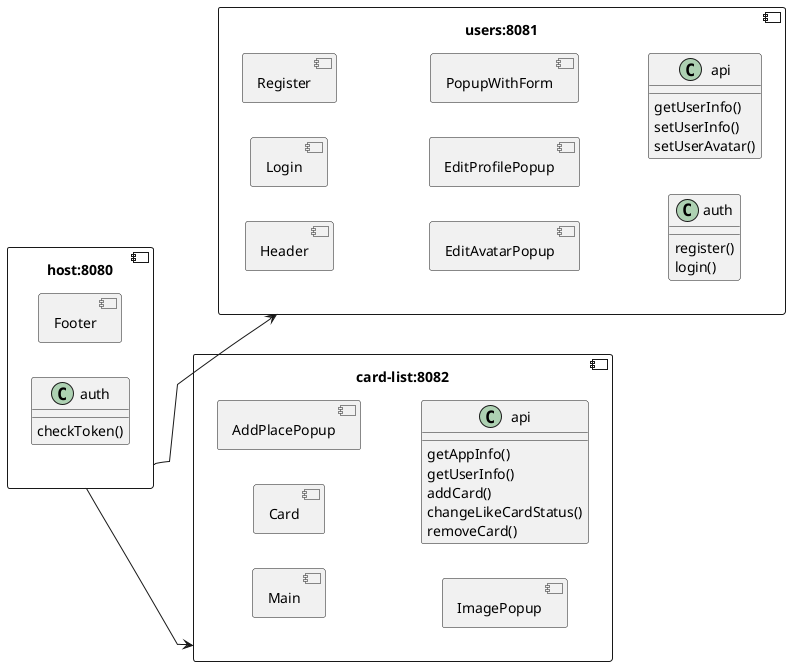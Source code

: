 @startuml
allowmixing
left to right direction
skinparam linetype polyline

component "host:8080" as host {
    component Footer
    class auth {
        checkToken()
    }
}
component "users:8081" as users {
    component Header 
    component Login
    component Register
    component EditAvatarPopup
    component EditProfilePopup
    component PopupWithForm
    
    class auth {
        register()
        login()
    }   
    class api {
        getUserInfo()
        setUserInfo()
        setUserAvatar()        
    }
}
component "card-list:8082" as card_list {
    component Main
    component Card
    component AddPlacePopup
    component ImagePopup
    component PopupWithForm

    class api {
        getAppInfo()
        getUserInfo()
        addCard()
        changeLikeCardStatus()
        removeCard()
    }
}

host --> users
host --> card_list

@enduml